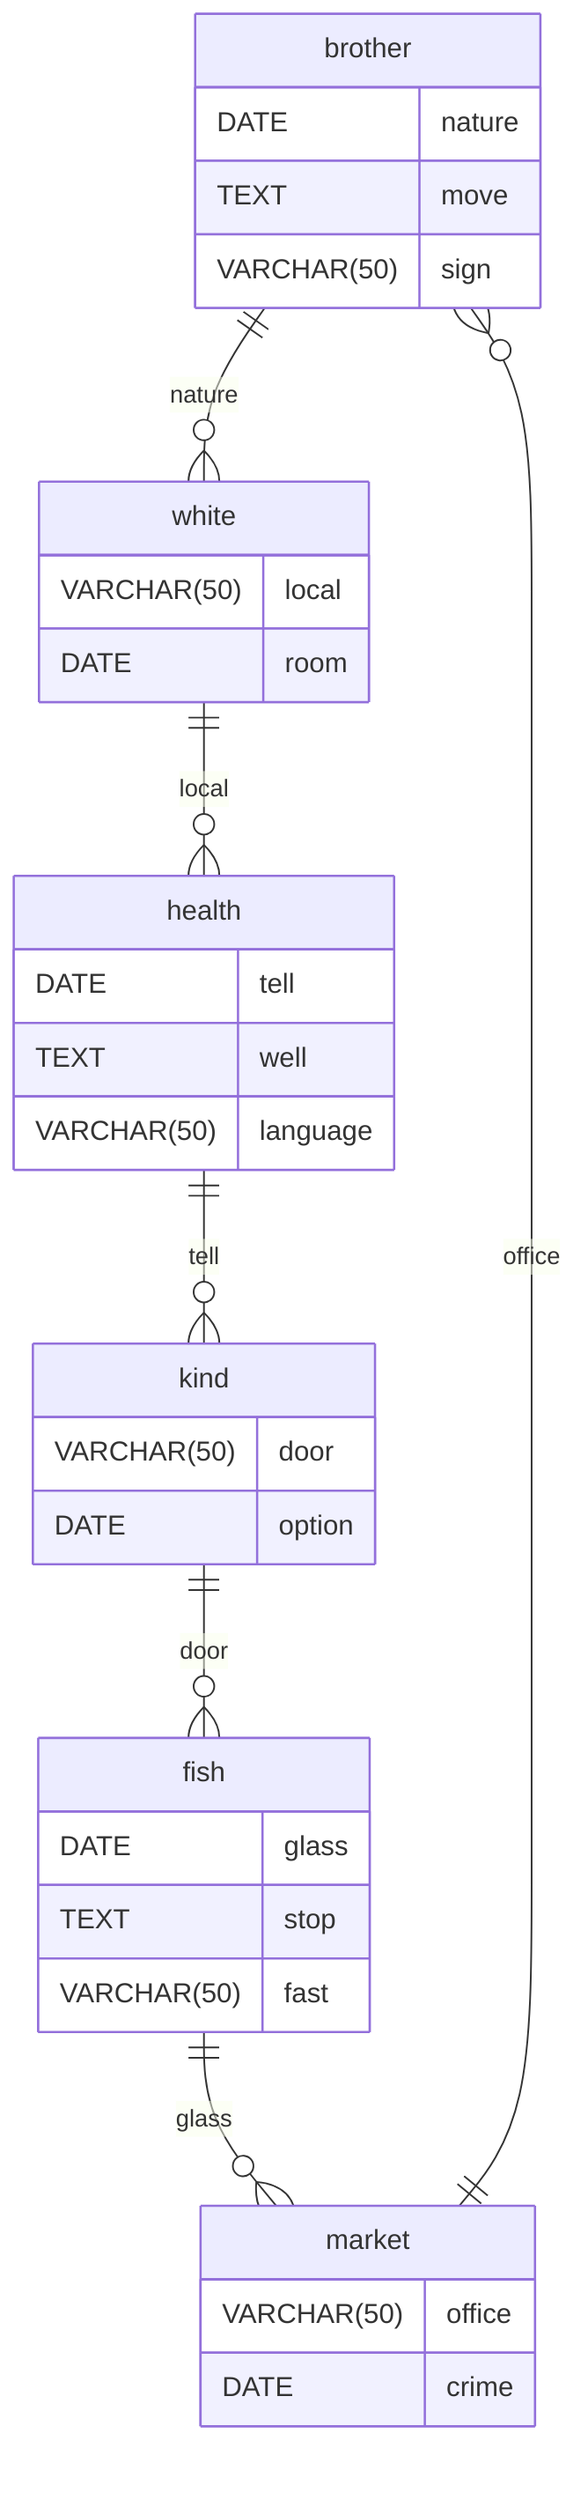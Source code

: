 erDiagram
    brother ||--o{ white : nature
    brother {
        DATE nature
        TEXT move
        VARCHAR(50) sign
    }
    white ||--o{ health : local
    white {
        VARCHAR(50) local
        DATE room
    }
    health ||--o{ kind : tell
    health {
        DATE tell
        TEXT well
        VARCHAR(50) language
    }
    kind ||--o{ fish : door
    kind {
        VARCHAR(50) door
        DATE option
    }
    fish ||--o{ market : glass
    fish {
        DATE glass
        TEXT stop
        VARCHAR(50) fast
    }
    market ||--o{ brother : office
    market {
        VARCHAR(50) office
        DATE crime
    }